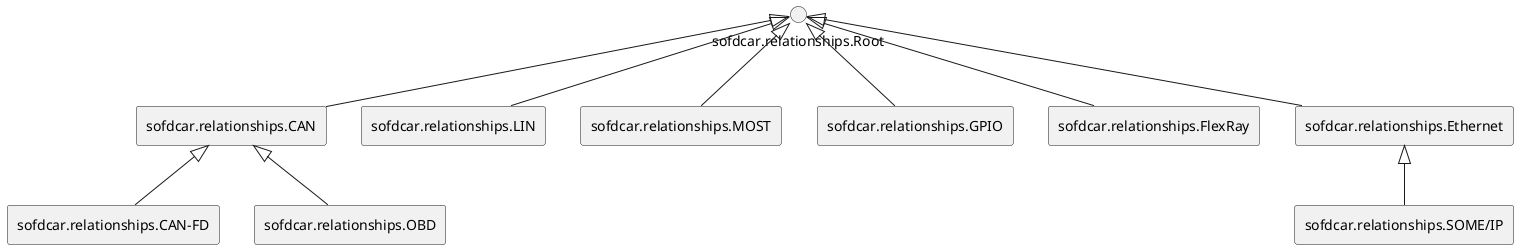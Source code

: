 @startuml
skinparam componentStyle rectangle


rectangle "sofdcar.relationships.CAN"

rectangle "sofdcar.relationships.CAN-FD"

rectangle "sofdcar.relationships.LIN"

rectangle "sofdcar.relationships.MOST"

rectangle "sofdcar.relationships.GPIO"

rectangle "sofdcar.relationships.FlexRay"

rectangle "sofdcar.relationships.Ethernet"

rectangle "sofdcar.relationships.OBD"

rectangle "sofdcar.relationships.SOME/IP"


"sofdcar.relationships.Root" <|-- "sofdcar.relationships.CAN"

"sofdcar.relationships.CAN" <|-- "sofdcar.relationships.CAN-FD"

"sofdcar.relationships.Root" <|-- "sofdcar.relationships.LIN"

"sofdcar.relationships.Root" <|-- "sofdcar.relationships.MOST"

"sofdcar.relationships.Root" <|-- "sofdcar.relationships.GPIO"

"sofdcar.relationships.Root" <|-- "sofdcar.relationships.FlexRay"

"sofdcar.relationships.Root" <|-- "sofdcar.relationships.Ethernet"

"sofdcar.relationships.CAN" <|-- "sofdcar.relationships.OBD"

"sofdcar.relationships.Ethernet" <|-- "sofdcar.relationships.SOME/IP"

@enduml